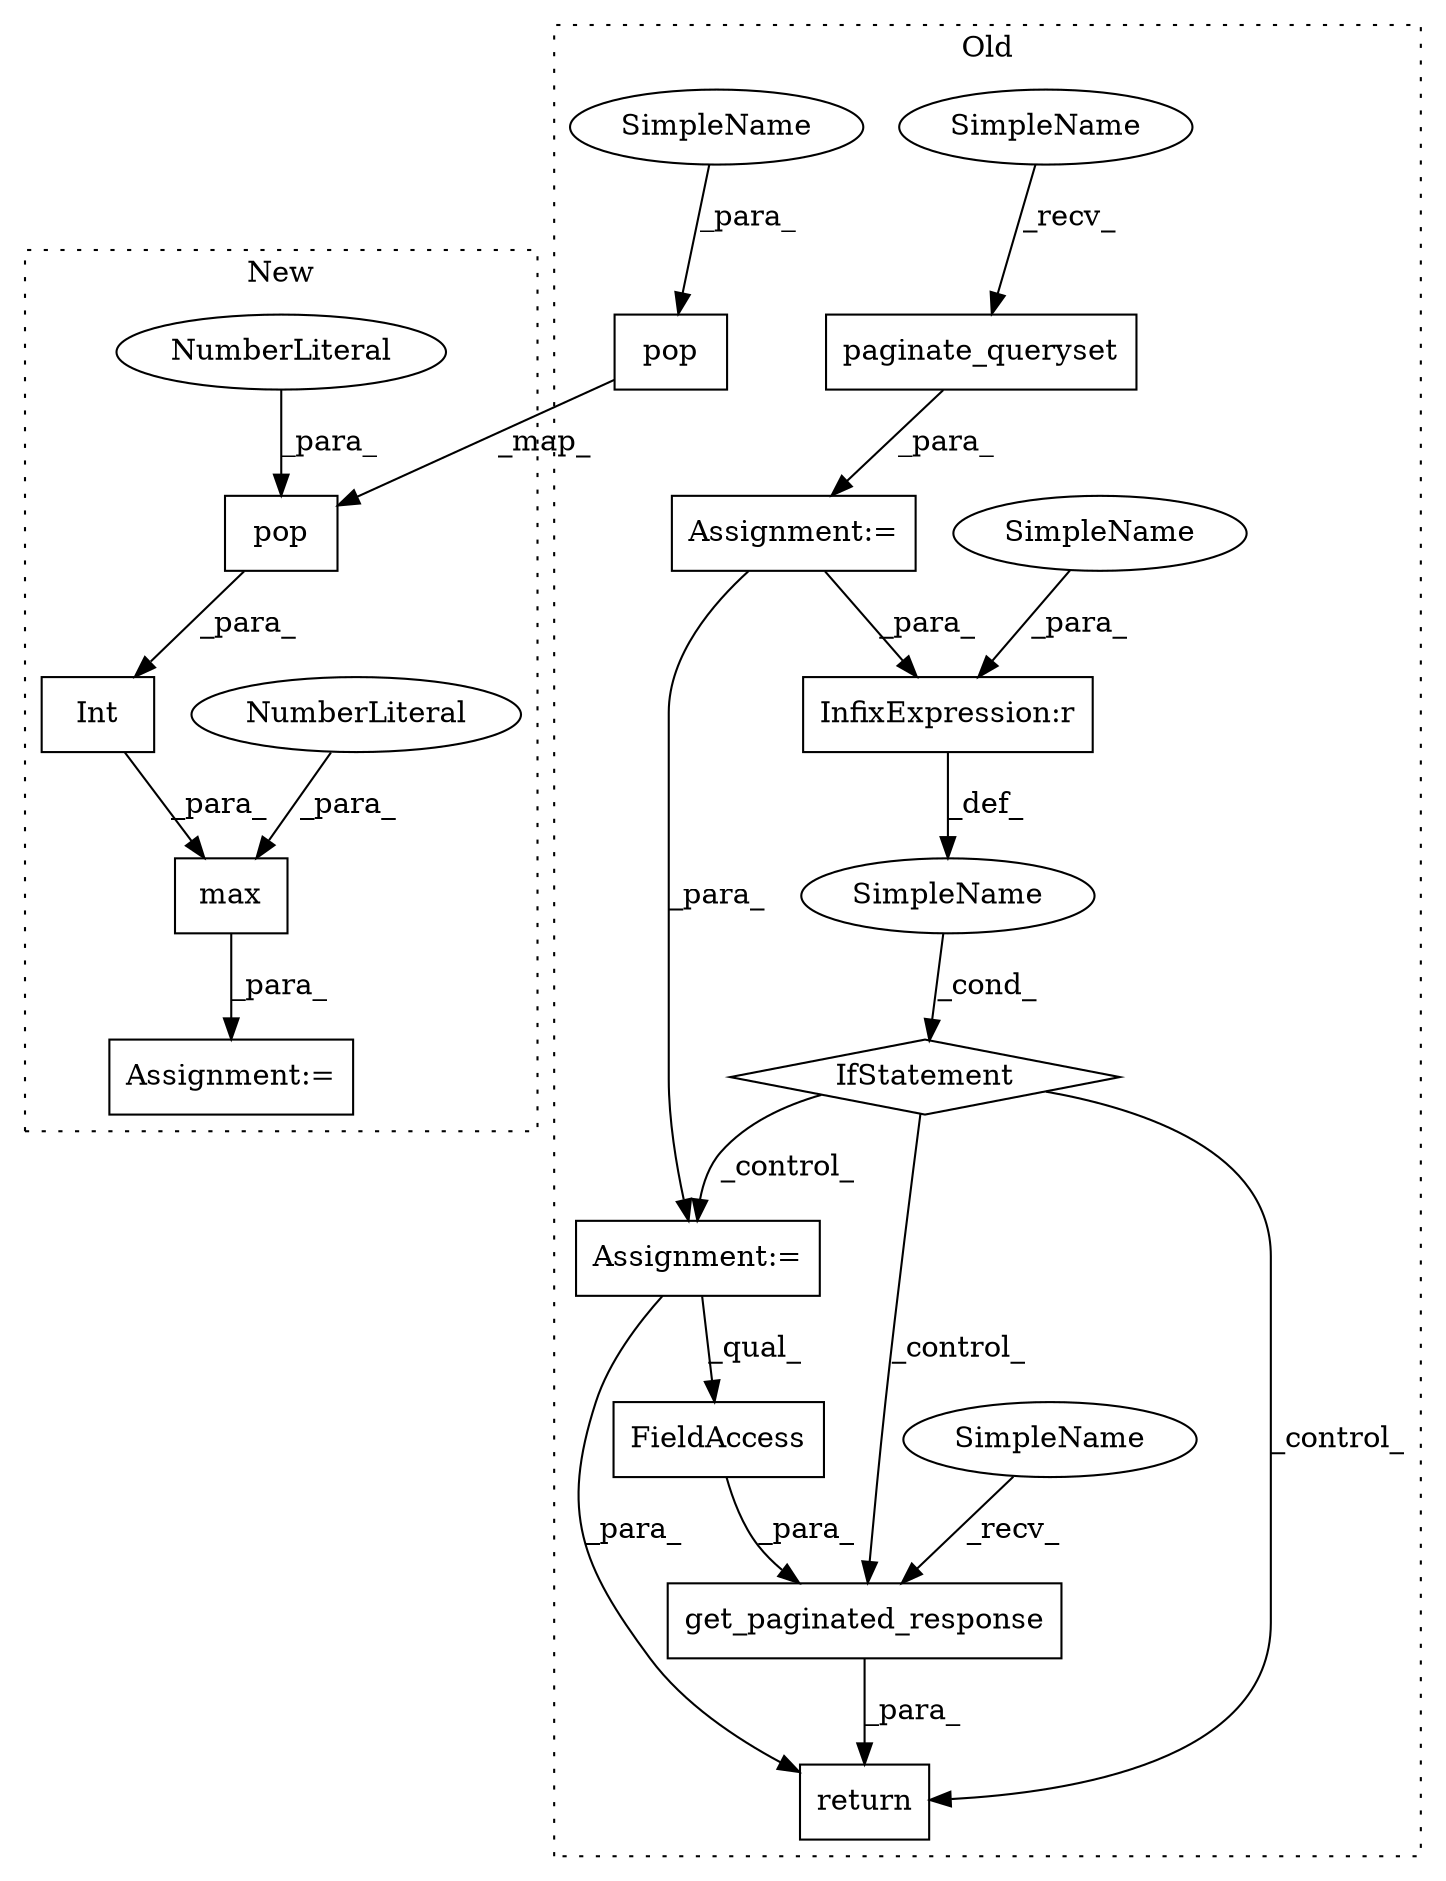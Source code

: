 digraph G {
subgraph cluster0 {
1 [label="get_paginated_response" a="32" s="18417,18455" l="23,1" shape="box"];
3 [label="paginate_queryset" a="32" s="18301,18323" l="18,1" shape="box"];
6 [label="SimpleName" a="42" s="" l="" shape="ellipse"];
7 [label="return" a="41" s="18405" l="7" shape="box"];
8 [label="InfixExpression:r" a="27" s="18338" l="4" shape="box"];
9 [label="pop" a="32" s="18184,18200" l="4,1" shape="box"];
12 [label="FieldAccess" a="22" s="18440" l="15" shape="box"];
13 [label="IfStatement" a="25" s="18330,18346" l="4,2" shape="diamond"];
14 [label="Assignment:=" a="7" s="18366" l="1" shape="box"];
16 [label="Assignment:=" a="7" s="18295" l="1" shape="box"];
17 [label="SimpleName" a="42" s="18296" l="4" shape="ellipse"];
18 [label="SimpleName" a="42" s="18412" l="4" shape="ellipse"];
19 [label="SimpleName" a="42" s="18196" l="4" shape="ellipse"];
20 [label="SimpleName" a="42" s="18342" l="4" shape="ellipse"];
label = "Old";
style="dotted";
}
subgraph cluster1 {
2 [label="Int" a="32" s="18199,18231" l="4,1" shape="box"];
4 [label="max" a="32" s="18195,18236" l="4,1" shape="box"];
5 [label="NumberLiteral" a="34" s="18233" l="3" shape="ellipse"];
10 [label="pop" a="32" s="18215,18230" l="4,1" shape="box"];
11 [label="NumberLiteral" a="34" s="18227" l="3" shape="ellipse"];
15 [label="Assignment:=" a="7" s="18194" l="1" shape="box"];
label = "New";
style="dotted";
}
1 -> 7 [label="_para_"];
2 -> 4 [label="_para_"];
3 -> 16 [label="_para_"];
4 -> 15 [label="_para_"];
5 -> 4 [label="_para_"];
6 -> 13 [label="_cond_"];
8 -> 6 [label="_def_"];
9 -> 10 [label="_map_"];
10 -> 2 [label="_para_"];
11 -> 10 [label="_para_"];
12 -> 1 [label="_para_"];
13 -> 7 [label="_control_"];
13 -> 14 [label="_control_"];
13 -> 1 [label="_control_"];
14 -> 7 [label="_para_"];
14 -> 12 [label="_qual_"];
16 -> 14 [label="_para_"];
16 -> 8 [label="_para_"];
17 -> 3 [label="_recv_"];
18 -> 1 [label="_recv_"];
19 -> 9 [label="_para_"];
20 -> 8 [label="_para_"];
}